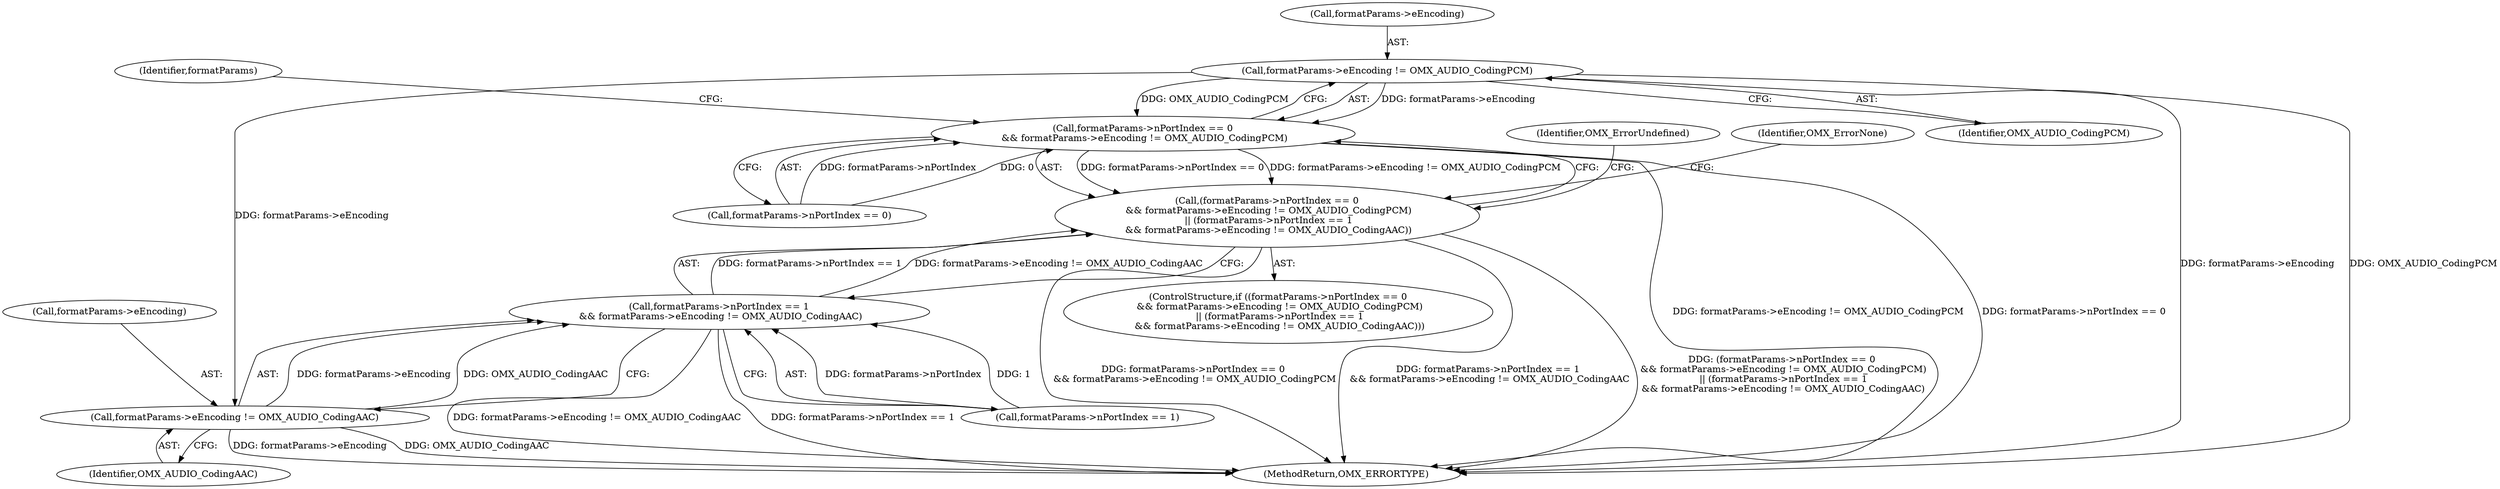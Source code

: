 digraph "0_Android_295c883fe3105b19bcd0f9e07d54c6b589fc5bff_5@pointer" {
"1000180" [label="(Call,formatParams->eEncoding != OMX_AUDIO_CodingPCM)"];
"1000174" [label="(Call,formatParams->nPortIndex == 0\n && formatParams->eEncoding != OMX_AUDIO_CodingPCM)"];
"1000173" [label="(Call,(formatParams->nPortIndex == 0\n && formatParams->eEncoding != OMX_AUDIO_CodingPCM)\n || (formatParams->nPortIndex == 1\n && formatParams->eEncoding != OMX_AUDIO_CodingAAC))"];
"1000191" [label="(Call,formatParams->eEncoding != OMX_AUDIO_CodingAAC)"];
"1000185" [label="(Call,formatParams->nPortIndex == 1\n && formatParams->eEncoding != OMX_AUDIO_CodingAAC)"];
"1000184" [label="(Identifier,OMX_AUDIO_CodingPCM)"];
"1000191" [label="(Call,formatParams->eEncoding != OMX_AUDIO_CodingAAC)"];
"1000198" [label="(Identifier,OMX_ErrorUndefined)"];
"1000192" [label="(Call,formatParams->eEncoding)"];
"1000173" [label="(Call,(formatParams->nPortIndex == 0\n && formatParams->eEncoding != OMX_AUDIO_CodingPCM)\n || (formatParams->nPortIndex == 1\n && formatParams->eEncoding != OMX_AUDIO_CodingAAC))"];
"1000175" [label="(Call,formatParams->nPortIndex == 0)"];
"1000172" [label="(ControlStructure,if ((formatParams->nPortIndex == 0\n && formatParams->eEncoding != OMX_AUDIO_CodingPCM)\n || (formatParams->nPortIndex == 1\n && formatParams->eEncoding != OMX_AUDIO_CodingAAC)))"];
"1000195" [label="(Identifier,OMX_AUDIO_CodingAAC)"];
"1000174" [label="(Call,formatParams->nPortIndex == 0\n && formatParams->eEncoding != OMX_AUDIO_CodingPCM)"];
"1000185" [label="(Call,formatParams->nPortIndex == 1\n && formatParams->eEncoding != OMX_AUDIO_CodingAAC)"];
"1000200" [label="(Identifier,OMX_ErrorNone)"];
"1000186" [label="(Call,formatParams->nPortIndex == 1)"];
"1000188" [label="(Identifier,formatParams)"];
"1000381" [label="(MethodReturn,OMX_ERRORTYPE)"];
"1000181" [label="(Call,formatParams->eEncoding)"];
"1000180" [label="(Call,formatParams->eEncoding != OMX_AUDIO_CodingPCM)"];
"1000180" -> "1000174"  [label="AST: "];
"1000180" -> "1000184"  [label="CFG: "];
"1000181" -> "1000180"  [label="AST: "];
"1000184" -> "1000180"  [label="AST: "];
"1000174" -> "1000180"  [label="CFG: "];
"1000180" -> "1000381"  [label="DDG: formatParams->eEncoding"];
"1000180" -> "1000381"  [label="DDG: OMX_AUDIO_CodingPCM"];
"1000180" -> "1000174"  [label="DDG: formatParams->eEncoding"];
"1000180" -> "1000174"  [label="DDG: OMX_AUDIO_CodingPCM"];
"1000180" -> "1000191"  [label="DDG: formatParams->eEncoding"];
"1000174" -> "1000173"  [label="AST: "];
"1000174" -> "1000175"  [label="CFG: "];
"1000175" -> "1000174"  [label="AST: "];
"1000188" -> "1000174"  [label="CFG: "];
"1000173" -> "1000174"  [label="CFG: "];
"1000174" -> "1000381"  [label="DDG: formatParams->eEncoding != OMX_AUDIO_CodingPCM"];
"1000174" -> "1000381"  [label="DDG: formatParams->nPortIndex == 0"];
"1000174" -> "1000173"  [label="DDG: formatParams->nPortIndex == 0"];
"1000174" -> "1000173"  [label="DDG: formatParams->eEncoding != OMX_AUDIO_CodingPCM"];
"1000175" -> "1000174"  [label="DDG: formatParams->nPortIndex"];
"1000175" -> "1000174"  [label="DDG: 0"];
"1000173" -> "1000172"  [label="AST: "];
"1000173" -> "1000185"  [label="CFG: "];
"1000185" -> "1000173"  [label="AST: "];
"1000198" -> "1000173"  [label="CFG: "];
"1000200" -> "1000173"  [label="CFG: "];
"1000173" -> "1000381"  [label="DDG: formatParams->nPortIndex == 1\n && formatParams->eEncoding != OMX_AUDIO_CodingAAC"];
"1000173" -> "1000381"  [label="DDG: (formatParams->nPortIndex == 0\n && formatParams->eEncoding != OMX_AUDIO_CodingPCM)\n || (formatParams->nPortIndex == 1\n && formatParams->eEncoding != OMX_AUDIO_CodingAAC)"];
"1000173" -> "1000381"  [label="DDG: formatParams->nPortIndex == 0\n && formatParams->eEncoding != OMX_AUDIO_CodingPCM"];
"1000185" -> "1000173"  [label="DDG: formatParams->nPortIndex == 1"];
"1000185" -> "1000173"  [label="DDG: formatParams->eEncoding != OMX_AUDIO_CodingAAC"];
"1000191" -> "1000185"  [label="AST: "];
"1000191" -> "1000195"  [label="CFG: "];
"1000192" -> "1000191"  [label="AST: "];
"1000195" -> "1000191"  [label="AST: "];
"1000185" -> "1000191"  [label="CFG: "];
"1000191" -> "1000381"  [label="DDG: OMX_AUDIO_CodingAAC"];
"1000191" -> "1000381"  [label="DDG: formatParams->eEncoding"];
"1000191" -> "1000185"  [label="DDG: formatParams->eEncoding"];
"1000191" -> "1000185"  [label="DDG: OMX_AUDIO_CodingAAC"];
"1000185" -> "1000186"  [label="CFG: "];
"1000186" -> "1000185"  [label="AST: "];
"1000185" -> "1000381"  [label="DDG: formatParams->nPortIndex == 1"];
"1000185" -> "1000381"  [label="DDG: formatParams->eEncoding != OMX_AUDIO_CodingAAC"];
"1000186" -> "1000185"  [label="DDG: formatParams->nPortIndex"];
"1000186" -> "1000185"  [label="DDG: 1"];
}
